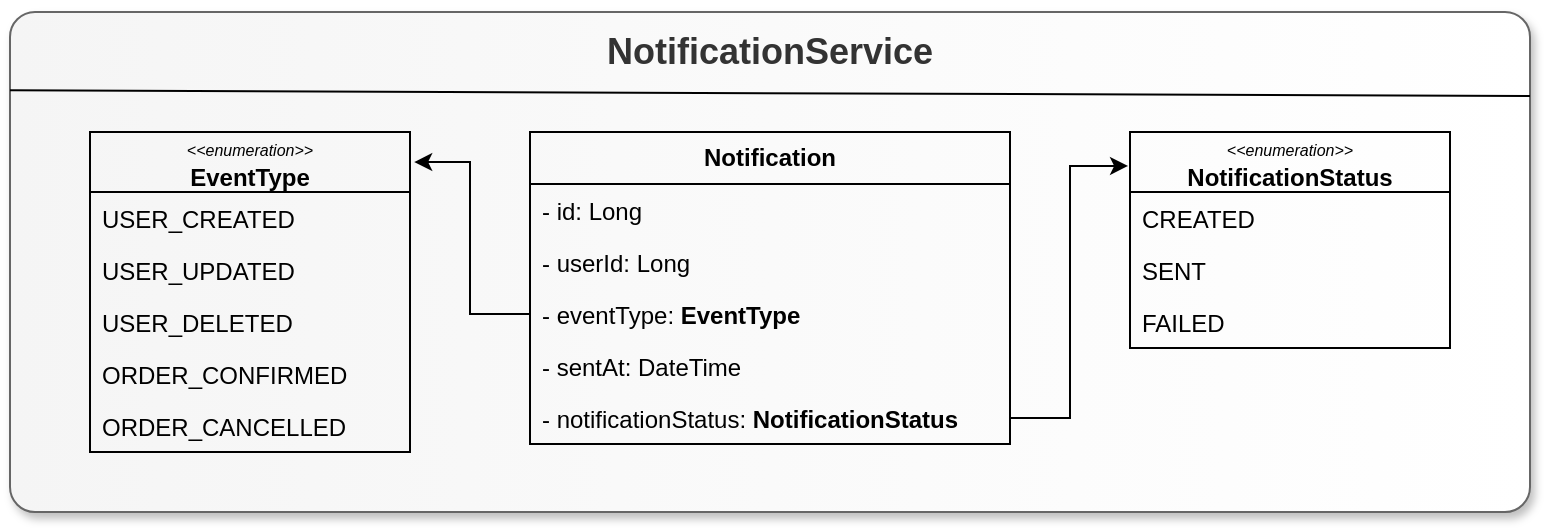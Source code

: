 <mxfile version="26.0.9">
  <diagram name="Page-1" id="AXTLkXJYsEiklRZMptgq">
    <mxGraphModel dx="1434" dy="907" grid="1" gridSize="10" guides="1" tooltips="1" connect="1" arrows="1" fold="1" page="1" pageScale="1" pageWidth="840" pageHeight="550" math="0" shadow="0" adaptiveColors="none">
      <root>
        <mxCell id="0" />
        <mxCell id="1" parent="0" />
        <mxCell id="i6K-x-Owd5n2TkntVumx-1" value="&lt;h2 style=&quot;padding-bottom: 210px;&quot;&gt;NotificationService&lt;/h2&gt;" style="rounded=1;whiteSpace=wrap;html=1;shadow=1;glass=0;labelPosition=center;verticalLabelPosition=middle;align=center;verticalAlign=middle;arcSize=5;fillColor=#f5f5f5;fontColor=#333333;strokeColor=#666666;gradientColor=#FFFFFF;gradientDirection=east;textShadow=0;labelBorderColor=none;" vertex="1" parent="1">
          <mxGeometry x="40" y="30" width="760" height="250" as="geometry" />
        </mxCell>
        <mxCell id="i6K-x-Owd5n2TkntVumx-2" value="" style="endArrow=none;html=1;rounded=0;" edge="1" parent="1">
          <mxGeometry width="50" height="50" relative="1" as="geometry">
            <mxPoint x="800" y="72" as="sourcePoint" />
            <mxPoint x="40" y="69.184" as="targetPoint" />
          </mxGeometry>
        </mxCell>
        <mxCell id="i6K-x-Owd5n2TkntVumx-3" value="&lt;b&gt;Notification&lt;/b&gt;" style="swimlane;fontStyle=0;childLayout=stackLayout;horizontal=1;startSize=26;fillColor=none;horizontalStack=0;resizeParent=1;resizeParentMax=0;resizeLast=0;collapsible=1;marginBottom=0;whiteSpace=wrap;html=1;" vertex="1" parent="1">
          <mxGeometry x="300" y="90" width="240" height="156" as="geometry">
            <mxRectangle x="540" y="370" width="70" height="30" as="alternateBounds" />
          </mxGeometry>
        </mxCell>
        <mxCell id="i6K-x-Owd5n2TkntVumx-4" value="- id: Long" style="text;strokeColor=none;fillColor=none;align=left;verticalAlign=top;spacingLeft=4;spacingRight=4;overflow=hidden;rotatable=0;points=[[0,0.5],[1,0.5]];portConstraint=eastwest;whiteSpace=wrap;html=1;" vertex="1" parent="i6K-x-Owd5n2TkntVumx-3">
          <mxGeometry y="26" width="240" height="26" as="geometry" />
        </mxCell>
        <mxCell id="i6K-x-Owd5n2TkntVumx-5" value="- userId: Long" style="text;strokeColor=none;fillColor=none;align=left;verticalAlign=top;spacingLeft=4;spacingRight=4;overflow=hidden;rotatable=0;points=[[0,0.5],[1,0.5]];portConstraint=eastwest;whiteSpace=wrap;html=1;" vertex="1" parent="i6K-x-Owd5n2TkntVumx-3">
          <mxGeometry y="52" width="240" height="26" as="geometry" />
        </mxCell>
        <mxCell id="i6K-x-Owd5n2TkntVumx-6" value="- eventType: &lt;b&gt;EventType&lt;/b&gt;" style="text;strokeColor=none;fillColor=none;align=left;verticalAlign=top;spacingLeft=4;spacingRight=4;overflow=hidden;rotatable=0;points=[[0,0.5],[1,0.5]];portConstraint=eastwest;whiteSpace=wrap;html=1;" vertex="1" parent="i6K-x-Owd5n2TkntVumx-3">
          <mxGeometry y="78" width="240" height="26" as="geometry" />
        </mxCell>
        <mxCell id="i6K-x-Owd5n2TkntVumx-31" value="- sentAt: DateTime" style="text;strokeColor=none;fillColor=none;align=left;verticalAlign=top;spacingLeft=4;spacingRight=4;overflow=hidden;rotatable=0;points=[[0,0.5],[1,0.5]];portConstraint=eastwest;whiteSpace=wrap;html=1;" vertex="1" parent="i6K-x-Owd5n2TkntVumx-3">
          <mxGeometry y="104" width="240" height="26" as="geometry" />
        </mxCell>
        <mxCell id="i6K-x-Owd5n2TkntVumx-37" value="- notificationStatus:&amp;nbsp;&lt;b&gt;NotificationStatus&lt;/b&gt;" style="text;strokeColor=none;fillColor=none;align=left;verticalAlign=top;spacingLeft=4;spacingRight=4;overflow=hidden;rotatable=0;points=[[0,0.5],[1,0.5]];portConstraint=eastwest;whiteSpace=wrap;html=1;" vertex="1" parent="i6K-x-Owd5n2TkntVumx-3">
          <mxGeometry y="130" width="240" height="26" as="geometry" />
        </mxCell>
        <mxCell id="i6K-x-Owd5n2TkntVumx-18" value="&lt;div&gt;&lt;i&gt;&lt;font style=&quot;font-size: 8px;&quot;&gt;&amp;lt;&amp;lt;enumeration&amp;gt;&amp;gt;&lt;/font&gt;&lt;/i&gt;&lt;/div&gt;&lt;b&gt;NotificationStatus&lt;/b&gt;" style="swimlane;fontStyle=0;childLayout=stackLayout;horizontal=1;startSize=30;fillColor=none;horizontalStack=0;resizeParent=1;resizeParentMax=0;resizeLast=0;collapsible=1;marginBottom=0;whiteSpace=wrap;html=1;" vertex="1" parent="1">
          <mxGeometry x="600" y="90" width="160" height="108" as="geometry">
            <mxRectangle x="570" y="130" width="70" height="30" as="alternateBounds" />
          </mxGeometry>
        </mxCell>
        <mxCell id="i6K-x-Owd5n2TkntVumx-22" value="CREATED" style="text;strokeColor=none;fillColor=none;align=left;verticalAlign=top;spacingLeft=4;spacingRight=4;overflow=hidden;rotatable=0;points=[[0,0.5],[1,0.5]];portConstraint=eastwest;whiteSpace=wrap;html=1;" vertex="1" parent="i6K-x-Owd5n2TkntVumx-18">
          <mxGeometry y="30" width="160" height="26" as="geometry" />
        </mxCell>
        <mxCell id="i6K-x-Owd5n2TkntVumx-23" value="SENT" style="text;strokeColor=none;fillColor=none;align=left;verticalAlign=top;spacingLeft=4;spacingRight=4;overflow=hidden;rotatable=0;points=[[0,0.5],[1,0.5]];portConstraint=eastwest;whiteSpace=wrap;html=1;" vertex="1" parent="i6K-x-Owd5n2TkntVumx-18">
          <mxGeometry y="56" width="160" height="26" as="geometry" />
        </mxCell>
        <mxCell id="i6K-x-Owd5n2TkntVumx-24" value="FAILED" style="text;strokeColor=none;fillColor=none;align=left;verticalAlign=top;spacingLeft=4;spacingRight=4;overflow=hidden;rotatable=0;points=[[0,0.5],[1,0.5]];portConstraint=eastwest;whiteSpace=wrap;html=1;" vertex="1" parent="i6K-x-Owd5n2TkntVumx-18">
          <mxGeometry y="82" width="160" height="26" as="geometry" />
        </mxCell>
        <mxCell id="i6K-x-Owd5n2TkntVumx-27" value="&lt;div&gt;&lt;i&gt;&lt;font style=&quot;font-size: 8px;&quot;&gt;&amp;lt;&amp;lt;enumeration&amp;gt;&amp;gt;&lt;/font&gt;&lt;/i&gt;&lt;/div&gt;&lt;b&gt;EventType&lt;/b&gt;" style="swimlane;fontStyle=0;childLayout=stackLayout;horizontal=1;startSize=30;fillColor=none;horizontalStack=0;resizeParent=1;resizeParentMax=0;resizeLast=0;collapsible=1;marginBottom=0;whiteSpace=wrap;html=1;" vertex="1" parent="1">
          <mxGeometry x="80" y="90" width="160" height="160" as="geometry">
            <mxRectangle x="570" y="130" width="70" height="30" as="alternateBounds" />
          </mxGeometry>
        </mxCell>
        <mxCell id="i6K-x-Owd5n2TkntVumx-28" value="USER_CREATED" style="text;strokeColor=none;fillColor=none;align=left;verticalAlign=top;spacingLeft=4;spacingRight=4;overflow=hidden;rotatable=0;points=[[0,0.5],[1,0.5]];portConstraint=eastwest;whiteSpace=wrap;html=1;" vertex="1" parent="i6K-x-Owd5n2TkntVumx-27">
          <mxGeometry y="30" width="160" height="26" as="geometry" />
        </mxCell>
        <mxCell id="i6K-x-Owd5n2TkntVumx-29" value="USER_UPDATED" style="text;strokeColor=none;fillColor=none;align=left;verticalAlign=top;spacingLeft=4;spacingRight=4;overflow=hidden;rotatable=0;points=[[0,0.5],[1,0.5]];portConstraint=eastwest;whiteSpace=wrap;html=1;" vertex="1" parent="i6K-x-Owd5n2TkntVumx-27">
          <mxGeometry y="56" width="160" height="26" as="geometry" />
        </mxCell>
        <mxCell id="i6K-x-Owd5n2TkntVumx-30" value="USER_DELETED" style="text;strokeColor=none;fillColor=none;align=left;verticalAlign=top;spacingLeft=4;spacingRight=4;overflow=hidden;rotatable=0;points=[[0,0.5],[1,0.5]];portConstraint=eastwest;whiteSpace=wrap;html=1;" vertex="1" parent="i6K-x-Owd5n2TkntVumx-27">
          <mxGeometry y="82" width="160" height="26" as="geometry" />
        </mxCell>
        <mxCell id="i6K-x-Owd5n2TkntVumx-38" value="ORDER_CONFIRMED" style="text;strokeColor=none;fillColor=none;align=left;verticalAlign=top;spacingLeft=4;spacingRight=4;overflow=hidden;rotatable=0;points=[[0,0.5],[1,0.5]];portConstraint=eastwest;whiteSpace=wrap;html=1;" vertex="1" parent="i6K-x-Owd5n2TkntVumx-27">
          <mxGeometry y="108" width="160" height="26" as="geometry" />
        </mxCell>
        <mxCell id="i6K-x-Owd5n2TkntVumx-39" value="ORDER_CANCELLED" style="text;strokeColor=none;fillColor=none;align=left;verticalAlign=top;spacingLeft=4;spacingRight=4;overflow=hidden;rotatable=0;points=[[0,0.5],[1,0.5]];portConstraint=eastwest;whiteSpace=wrap;html=1;" vertex="1" parent="i6K-x-Owd5n2TkntVumx-27">
          <mxGeometry y="134" width="160" height="26" as="geometry" />
        </mxCell>
        <mxCell id="i6K-x-Owd5n2TkntVumx-43" style="edgeStyle=orthogonalEdgeStyle;rounded=0;orthogonalLoop=1;jettySize=auto;html=1;exitX=1;exitY=0.5;exitDx=0;exitDy=0;entryX=-0.006;entryY=0.157;entryDx=0;entryDy=0;entryPerimeter=0;" edge="1" parent="1" source="i6K-x-Owd5n2TkntVumx-37" target="i6K-x-Owd5n2TkntVumx-18">
          <mxGeometry relative="1" as="geometry">
            <Array as="points">
              <mxPoint x="570" y="233" />
              <mxPoint x="570" y="107" />
            </Array>
          </mxGeometry>
        </mxCell>
        <mxCell id="i6K-x-Owd5n2TkntVumx-44" style="edgeStyle=orthogonalEdgeStyle;rounded=0;orthogonalLoop=1;jettySize=auto;html=1;exitX=0;exitY=0.5;exitDx=0;exitDy=0;entryX=1.013;entryY=0.094;entryDx=0;entryDy=0;entryPerimeter=0;" edge="1" parent="1" source="i6K-x-Owd5n2TkntVumx-6" target="i6K-x-Owd5n2TkntVumx-27">
          <mxGeometry relative="1" as="geometry" />
        </mxCell>
      </root>
    </mxGraphModel>
  </diagram>
</mxfile>
